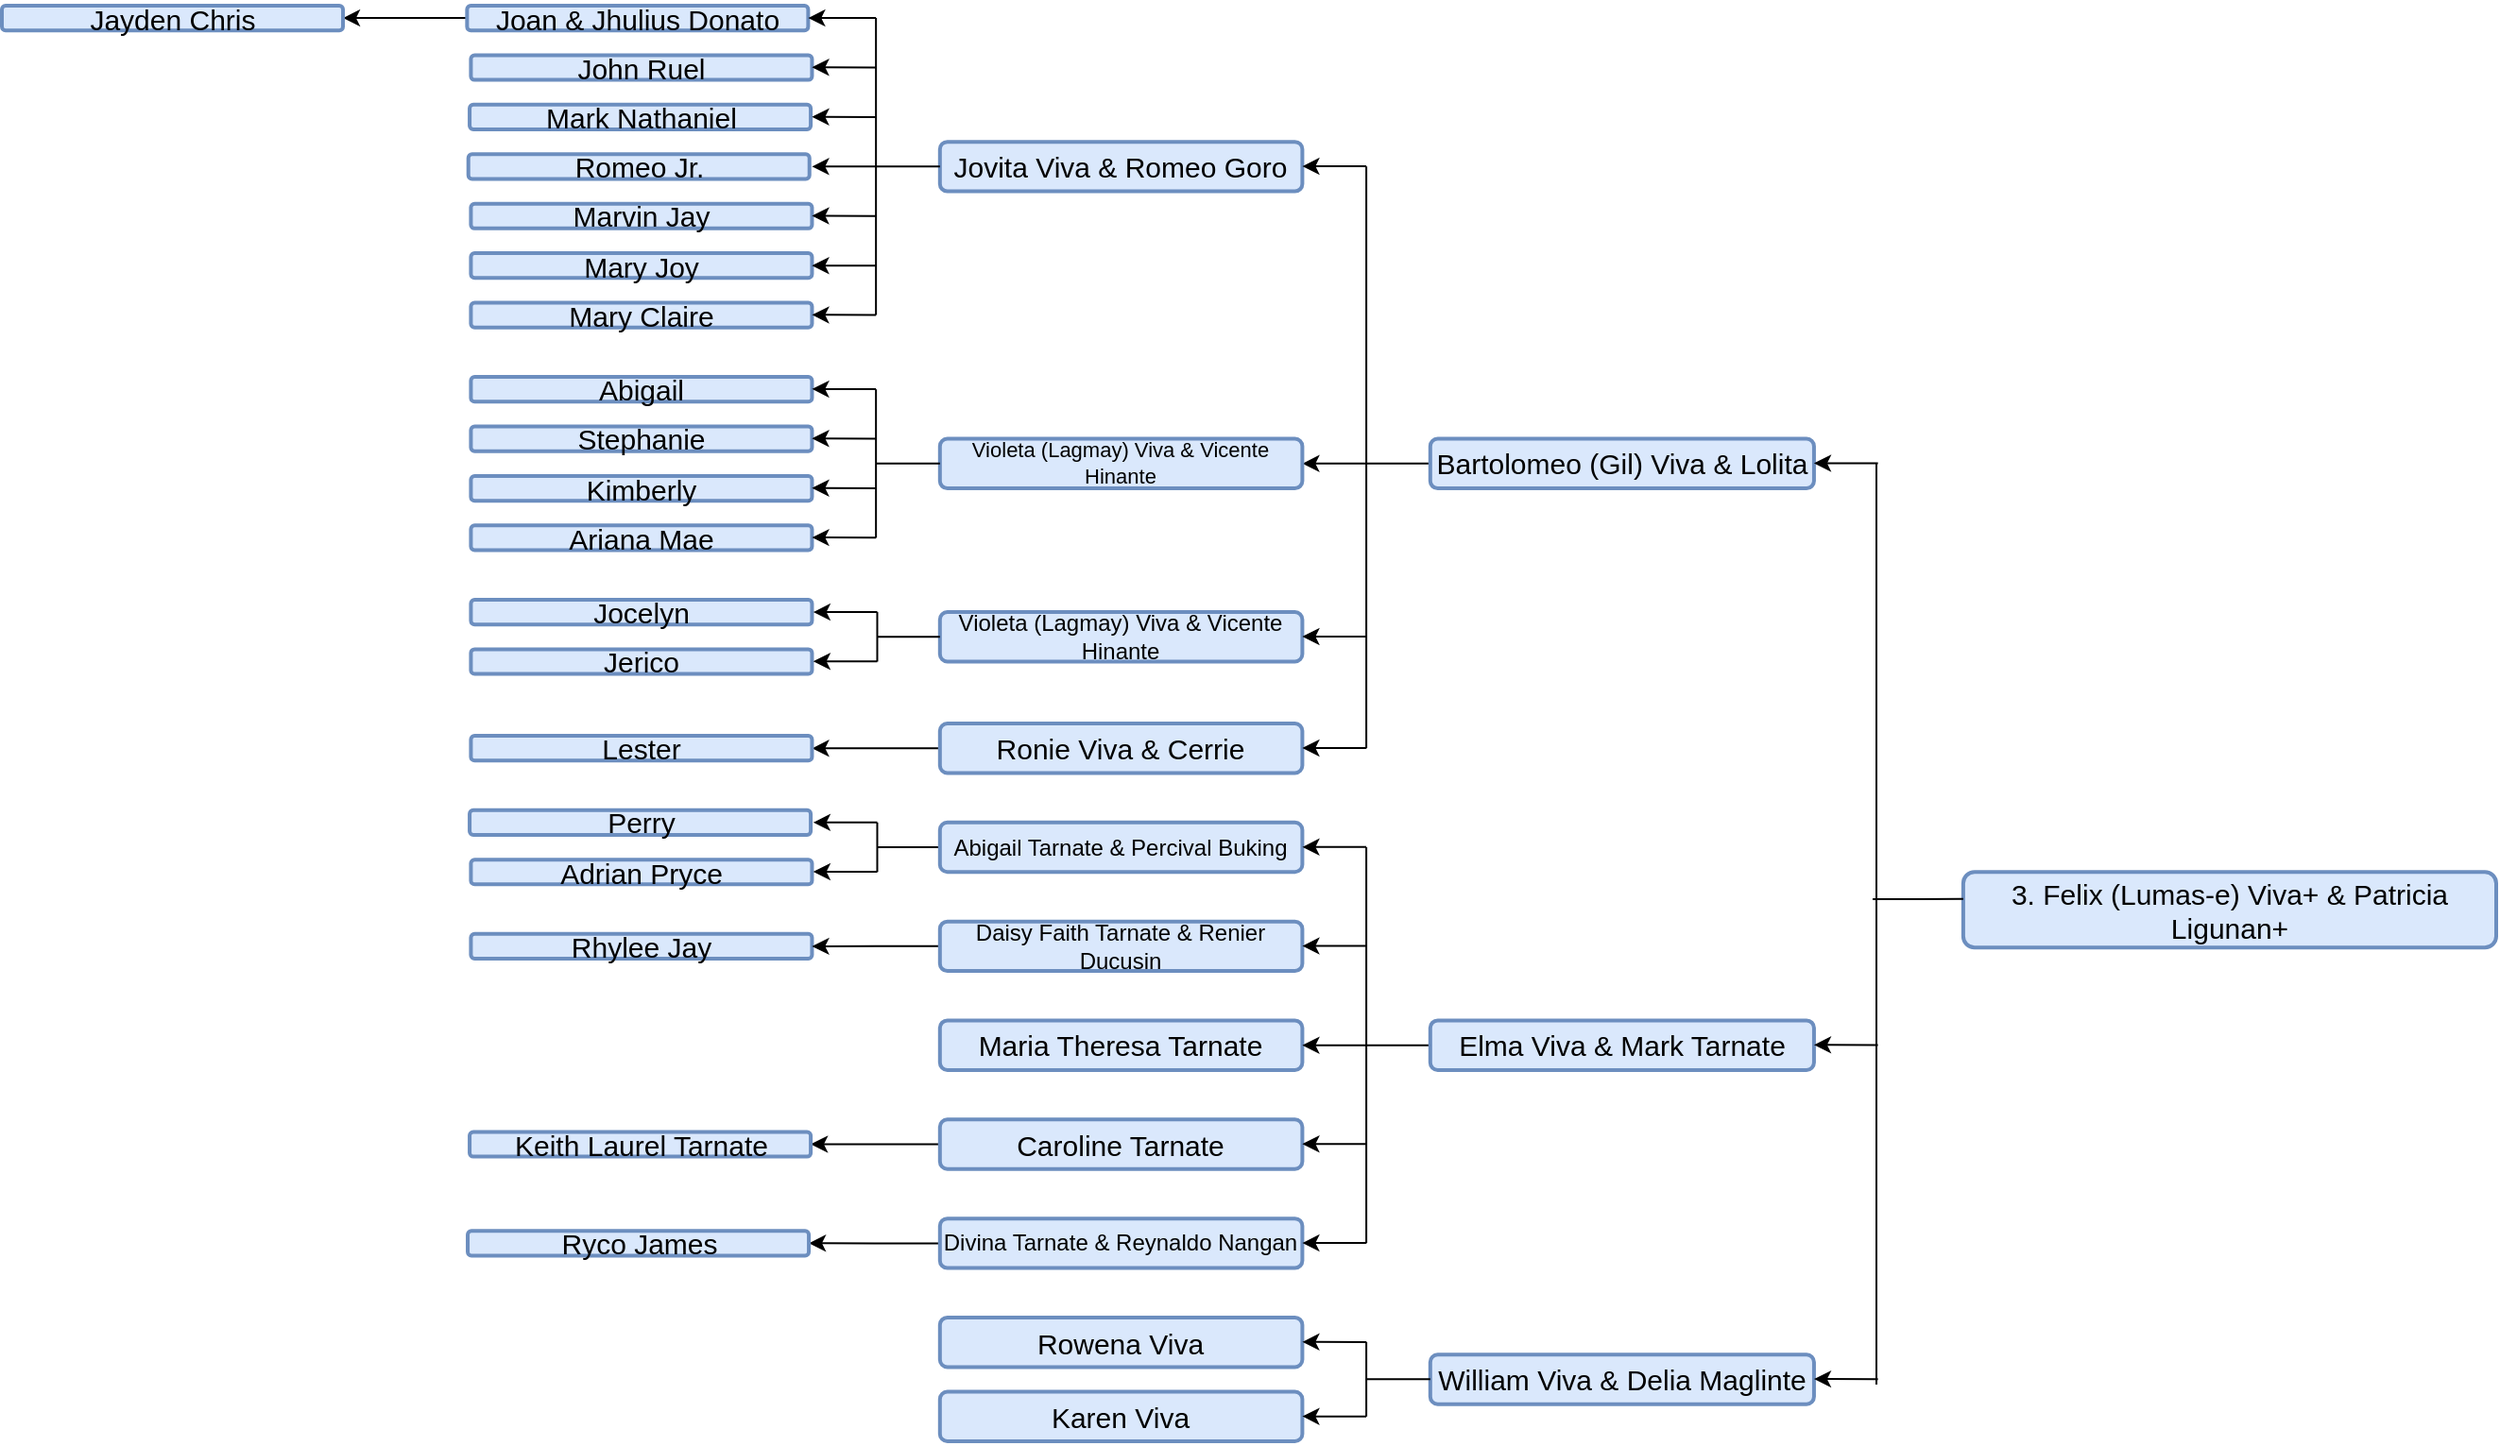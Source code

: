 <mxfile version="28.0.4">
  <diagram name="Page-1" id="Qc2j29BkZQCwujwfNHXb">
    <mxGraphModel dx="1864" dy="1098" grid="1" gridSize="10" guides="1" tooltips="1" connect="1" arrows="1" fold="1" page="1" pageScale="1" pageWidth="1400" pageHeight="850" math="0" shadow="0">
      <root>
        <mxCell id="0" />
        <mxCell id="1" parent="0" />
        <mxCell id="mNVwAcbcl_QrP8iyDvm8-1158" value="" style="group" vertex="1" connectable="0" parent="1">
          <mxGeometry x="40" y="40" width="1320" height="760" as="geometry" />
        </mxCell>
        <mxCell id="mNVwAcbcl_QrP8iyDvm8-1078" value="" style="edgeStyle=orthogonalEdgeStyle;rounded=0;orthogonalLoop=1;jettySize=auto;html=1;fontFamily=Helvetica;fontSize=12;fontColor=default;" edge="1" parent="mNVwAcbcl_QrP8iyDvm8-1158" source="mNVwAcbcl_QrP8iyDvm8-1079" target="mNVwAcbcl_QrP8iyDvm8-1098">
          <mxGeometry relative="1" as="geometry" />
        </mxCell>
        <mxCell id="mNVwAcbcl_QrP8iyDvm8-1079" value="Bartolomeo (Gil) Viva &amp;amp; Lolita" style="whiteSpace=wrap;html=1;rounded=1;strokeColor=#6c8ebf;fillColor=#dae8fc;strokeWidth=2;fontSize=15;" vertex="1" parent="mNVwAcbcl_QrP8iyDvm8-1158">
          <mxGeometry x="755.897" y="229.31" width="203.077" height="26.207" as="geometry" />
        </mxCell>
        <mxCell id="mNVwAcbcl_QrP8iyDvm8-1080" value="Jovita Viva &amp;amp; Romeo Goro" style="rounded=1;whiteSpace=wrap;html=1;fillColor=#dae8fc;strokeColor=#6c8ebf;strokeWidth=2;fontSize=15;" vertex="1" parent="mNVwAcbcl_QrP8iyDvm8-1158">
          <mxGeometry x="496.41" y="72.069" width="191.795" height="26.207" as="geometry" />
        </mxCell>
        <mxCell id="mNVwAcbcl_QrP8iyDvm8-1081" value="" style="edgeStyle=orthogonalEdgeStyle;rounded=0;orthogonalLoop=1;jettySize=auto;html=1;fontFamily=Helvetica;fontSize=12;fontColor=default;" edge="1" parent="mNVwAcbcl_QrP8iyDvm8-1158" source="mNVwAcbcl_QrP8iyDvm8-1082" target="mNVwAcbcl_QrP8iyDvm8-1083">
          <mxGeometry relative="1" as="geometry" />
        </mxCell>
        <mxCell id="mNVwAcbcl_QrP8iyDvm8-1082" value="Joan &amp;amp; Jhulius Donato" style="rounded=1;whiteSpace=wrap;html=1;fillColor=#dae8fc;strokeColor=#6c8ebf;strokeWidth=2;fontSize=15;" vertex="1" parent="mNVwAcbcl_QrP8iyDvm8-1158">
          <mxGeometry x="246.174" width="180.513" height="13.103" as="geometry" />
        </mxCell>
        <mxCell id="mNVwAcbcl_QrP8iyDvm8-1083" value="Jayden Chris" style="rounded=1;whiteSpace=wrap;html=1;fillColor=#dae8fc;strokeColor=#6c8ebf;strokeWidth=2;fontSize=15;" vertex="1" parent="mNVwAcbcl_QrP8iyDvm8-1158">
          <mxGeometry width="180.513" height="13.103" as="geometry" />
        </mxCell>
        <mxCell id="mNVwAcbcl_QrP8iyDvm8-1084" value="John Ruel" style="rounded=1;whiteSpace=wrap;html=1;fillColor=#dae8fc;strokeColor=#6c8ebf;strokeWidth=2;fontSize=15;" vertex="1" parent="mNVwAcbcl_QrP8iyDvm8-1158">
          <mxGeometry x="248.205" y="26.207" width="180.513" height="13.103" as="geometry" />
        </mxCell>
        <mxCell id="mNVwAcbcl_QrP8iyDvm8-1085" value="Mark Nathaniel" style="rounded=1;whiteSpace=wrap;html=1;fillColor=#dae8fc;strokeColor=#6c8ebf;strokeWidth=2;fontSize=15;" vertex="1" parent="mNVwAcbcl_QrP8iyDvm8-1158">
          <mxGeometry x="247.528" y="52.414" width="180.513" height="13.103" as="geometry" />
        </mxCell>
        <mxCell id="mNVwAcbcl_QrP8iyDvm8-1086" value="Romeo Jr." style="rounded=1;whiteSpace=wrap;html=1;fillColor=#dae8fc;strokeColor=#6c8ebf;strokeWidth=2;fontSize=15;" vertex="1" parent="mNVwAcbcl_QrP8iyDvm8-1158">
          <mxGeometry x="246.851" y="78.621" width="180.513" height="13.103" as="geometry" />
        </mxCell>
        <mxCell id="mNVwAcbcl_QrP8iyDvm8-1087" value="Marvin Jay" style="rounded=1;whiteSpace=wrap;html=1;fillColor=#dae8fc;strokeColor=#6c8ebf;strokeWidth=2;fontSize=15;" vertex="1" parent="mNVwAcbcl_QrP8iyDvm8-1158">
          <mxGeometry x="248.205" y="104.828" width="180.513" height="13.103" as="geometry" />
        </mxCell>
        <mxCell id="mNVwAcbcl_QrP8iyDvm8-1088" value="Mary Joy" style="rounded=1;whiteSpace=wrap;html=1;fillColor=#dae8fc;strokeColor=#6c8ebf;strokeWidth=2;fontSize=15;" vertex="1" parent="mNVwAcbcl_QrP8iyDvm8-1158">
          <mxGeometry x="248.205" y="131.034" width="180.513" height="13.103" as="geometry" />
        </mxCell>
        <mxCell id="mNVwAcbcl_QrP8iyDvm8-1089" value="Mary Claire" style="rounded=1;whiteSpace=wrap;html=1;fillColor=#dae8fc;strokeColor=#6c8ebf;strokeWidth=2;fontSize=15;" vertex="1" parent="mNVwAcbcl_QrP8iyDvm8-1158">
          <mxGeometry x="248.205" y="157.241" width="180.513" height="13.103" as="geometry" />
        </mxCell>
        <mxCell id="mNVwAcbcl_QrP8iyDvm8-1090" value="" style="endArrow=classic;html=1;rounded=0;fontFamily=Helvetica;fontSize=12;fontColor=default;entryX=1;entryY=0.5;entryDx=0;entryDy=0;" edge="1" parent="mNVwAcbcl_QrP8iyDvm8-1158" target="mNVwAcbcl_QrP8iyDvm8-1082">
          <mxGeometry width="50" height="50" relative="1" as="geometry">
            <mxPoint x="462.564" y="6.552" as="sourcePoint" />
            <mxPoint x="338.462" y="58.966" as="targetPoint" />
          </mxGeometry>
        </mxCell>
        <mxCell id="mNVwAcbcl_QrP8iyDvm8-1091" value="" style="endArrow=classic;html=1;rounded=0;fontFamily=Helvetica;fontSize=12;fontColor=default;entryX=1;entryY=0.5;entryDx=0;entryDy=0;" edge="1" parent="mNVwAcbcl_QrP8iyDvm8-1158">
          <mxGeometry width="50" height="50" relative="1" as="geometry">
            <mxPoint x="462.564" y="32.759" as="sourcePoint" />
            <mxPoint x="428.718" y="32.628" as="targetPoint" />
          </mxGeometry>
        </mxCell>
        <mxCell id="mNVwAcbcl_QrP8iyDvm8-1092" value="" style="endArrow=classic;html=1;rounded=0;fontFamily=Helvetica;fontSize=12;fontColor=default;entryX=1;entryY=0.5;entryDx=0;entryDy=0;" edge="1" parent="mNVwAcbcl_QrP8iyDvm8-1158">
          <mxGeometry width="50" height="50" relative="1" as="geometry">
            <mxPoint x="462.564" y="58.966" as="sourcePoint" />
            <mxPoint x="428.718" y="58.834" as="targetPoint" />
          </mxGeometry>
        </mxCell>
        <mxCell id="mNVwAcbcl_QrP8iyDvm8-1093" value="" style="endArrow=classic;html=1;rounded=0;fontFamily=Helvetica;fontSize=12;fontColor=default;entryX=1;entryY=0.5;entryDx=0;entryDy=0;" edge="1" parent="mNVwAcbcl_QrP8iyDvm8-1158">
          <mxGeometry width="50" height="50" relative="1" as="geometry">
            <mxPoint x="462.564" y="111.379" as="sourcePoint" />
            <mxPoint x="428.718" y="111.248" as="targetPoint" />
          </mxGeometry>
        </mxCell>
        <mxCell id="mNVwAcbcl_QrP8iyDvm8-1094" value="" style="endArrow=classic;html=1;rounded=0;fontFamily=Helvetica;fontSize=12;fontColor=default;entryX=1;entryY=0.5;entryDx=0;entryDy=0;" edge="1" parent="mNVwAcbcl_QrP8iyDvm8-1158">
          <mxGeometry width="50" height="50" relative="1" as="geometry">
            <mxPoint x="462.564" y="137.586" as="sourcePoint" />
            <mxPoint x="428.718" y="137.586" as="targetPoint" />
          </mxGeometry>
        </mxCell>
        <mxCell id="mNVwAcbcl_QrP8iyDvm8-1095" value="" style="endArrow=classic;html=1;rounded=0;fontFamily=Helvetica;fontSize=12;fontColor=default;entryX=1;entryY=0.5;entryDx=0;entryDy=0;" edge="1" parent="mNVwAcbcl_QrP8iyDvm8-1158">
          <mxGeometry width="50" height="50" relative="1" as="geometry">
            <mxPoint x="462.564" y="163.793" as="sourcePoint" />
            <mxPoint x="428.718" y="163.662" as="targetPoint" />
          </mxGeometry>
        </mxCell>
        <mxCell id="mNVwAcbcl_QrP8iyDvm8-1096" value="" style="endArrow=none;html=1;rounded=0;fontFamily=Helvetica;fontSize=12;fontColor=default;" edge="1" parent="mNVwAcbcl_QrP8iyDvm8-1158">
          <mxGeometry width="50" height="50" relative="1" as="geometry">
            <mxPoint x="462.564" y="163.793" as="sourcePoint" />
            <mxPoint x="462.564" y="6.552" as="targetPoint" />
          </mxGeometry>
        </mxCell>
        <mxCell id="mNVwAcbcl_QrP8iyDvm8-1097" value="" style="endArrow=classic;html=1;rounded=0;fontFamily=Helvetica;fontSize=12;fontColor=default;exitX=0;exitY=0.5;exitDx=0;exitDy=0;" edge="1" parent="mNVwAcbcl_QrP8iyDvm8-1158" source="mNVwAcbcl_QrP8iyDvm8-1080">
          <mxGeometry width="50" height="50" relative="1" as="geometry">
            <mxPoint x="417.436" y="98.276" as="sourcePoint" />
            <mxPoint x="428.718" y="85.172" as="targetPoint" />
          </mxGeometry>
        </mxCell>
        <mxCell id="mNVwAcbcl_QrP8iyDvm8-1098" value="Violeta (Lagmay) Viva &amp;amp; Vicente Hinante" style="rounded=1;whiteSpace=wrap;html=1;fillColor=#dae8fc;strokeColor=#6c8ebf;strokeWidth=2;fontSize=11;" vertex="1" parent="mNVwAcbcl_QrP8iyDvm8-1158">
          <mxGeometry x="496.41" y="229.31" width="191.795" height="26.207" as="geometry" />
        </mxCell>
        <mxCell id="mNVwAcbcl_QrP8iyDvm8-1099" value="Abigail" style="rounded=1;whiteSpace=wrap;html=1;fillColor=#dae8fc;strokeColor=#6c8ebf;strokeWidth=2;fontSize=15;" vertex="1" parent="mNVwAcbcl_QrP8iyDvm8-1158">
          <mxGeometry x="248.205" y="196.552" width="180.513" height="13.103" as="geometry" />
        </mxCell>
        <mxCell id="mNVwAcbcl_QrP8iyDvm8-1100" value="Stephanie" style="rounded=1;whiteSpace=wrap;html=1;fillColor=#dae8fc;strokeColor=#6c8ebf;strokeWidth=2;fontSize=15;" vertex="1" parent="mNVwAcbcl_QrP8iyDvm8-1158">
          <mxGeometry x="248.205" y="222.759" width="180.513" height="13.103" as="geometry" />
        </mxCell>
        <mxCell id="mNVwAcbcl_QrP8iyDvm8-1101" value="Kimberly" style="rounded=1;whiteSpace=wrap;html=1;fillColor=#dae8fc;strokeColor=#6c8ebf;strokeWidth=2;fontSize=15;" vertex="1" parent="mNVwAcbcl_QrP8iyDvm8-1158">
          <mxGeometry x="248.205" y="248.966" width="180.513" height="13.103" as="geometry" />
        </mxCell>
        <mxCell id="mNVwAcbcl_QrP8iyDvm8-1102" value="Ariana Mae" style="rounded=1;whiteSpace=wrap;html=1;fillColor=#dae8fc;strokeColor=#6c8ebf;strokeWidth=2;fontSize=15;" vertex="1" parent="mNVwAcbcl_QrP8iyDvm8-1158">
          <mxGeometry x="248.205" y="275.172" width="180.513" height="13.103" as="geometry" />
        </mxCell>
        <mxCell id="mNVwAcbcl_QrP8iyDvm8-1103" value="" style="endArrow=classic;html=1;rounded=0;fontFamily=Helvetica;fontSize=12;fontColor=default;entryX=1;entryY=0.5;entryDx=0;entryDy=0;" edge="1" parent="mNVwAcbcl_QrP8iyDvm8-1158">
          <mxGeometry width="50" height="50" relative="1" as="geometry">
            <mxPoint x="462.564" y="203.044" as="sourcePoint" />
            <mxPoint x="428.718" y="202.913" as="targetPoint" />
          </mxGeometry>
        </mxCell>
        <mxCell id="mNVwAcbcl_QrP8iyDvm8-1104" value="" style="endArrow=classic;html=1;rounded=0;fontFamily=Helvetica;fontSize=12;fontColor=default;entryX=1;entryY=0.5;entryDx=0;entryDy=0;" edge="1" parent="mNVwAcbcl_QrP8iyDvm8-1158">
          <mxGeometry width="50" height="50" relative="1" as="geometry">
            <mxPoint x="462.564" y="229.251" as="sourcePoint" />
            <mxPoint x="428.718" y="229.12" as="targetPoint" />
          </mxGeometry>
        </mxCell>
        <mxCell id="mNVwAcbcl_QrP8iyDvm8-1105" value="" style="endArrow=classic;html=1;rounded=0;fontFamily=Helvetica;fontSize=12;fontColor=default;entryX=1;entryY=0.5;entryDx=0;entryDy=0;" edge="1" parent="mNVwAcbcl_QrP8iyDvm8-1158">
          <mxGeometry width="50" height="50" relative="1" as="geometry">
            <mxPoint x="462.564" y="255.458" as="sourcePoint" />
            <mxPoint x="428.718" y="255.327" as="targetPoint" />
          </mxGeometry>
        </mxCell>
        <mxCell id="mNVwAcbcl_QrP8iyDvm8-1106" value="" style="endArrow=classic;html=1;rounded=0;fontFamily=Helvetica;fontSize=12;fontColor=default;entryX=1;entryY=0.5;entryDx=0;entryDy=0;" edge="1" parent="mNVwAcbcl_QrP8iyDvm8-1158">
          <mxGeometry width="50" height="50" relative="1" as="geometry">
            <mxPoint x="462.564" y="281.665" as="sourcePoint" />
            <mxPoint x="428.718" y="281.534" as="targetPoint" />
          </mxGeometry>
        </mxCell>
        <mxCell id="mNVwAcbcl_QrP8iyDvm8-1107" value="" style="endArrow=none;html=1;rounded=0;fontFamily=Helvetica;fontSize=12;fontColor=default;" edge="1" parent="mNVwAcbcl_QrP8iyDvm8-1158">
          <mxGeometry width="50" height="50" relative="1" as="geometry">
            <mxPoint x="462.564" y="281.724" as="sourcePoint" />
            <mxPoint x="462.564" y="203.103" as="targetPoint" />
          </mxGeometry>
        </mxCell>
        <mxCell id="mNVwAcbcl_QrP8iyDvm8-1108" value="" style="endArrow=none;html=1;rounded=0;fontFamily=Helvetica;fontSize=12;fontColor=default;entryX=0;entryY=0.5;entryDx=0;entryDy=0;" edge="1" parent="mNVwAcbcl_QrP8iyDvm8-1158" target="mNVwAcbcl_QrP8iyDvm8-1098">
          <mxGeometry width="50" height="50" relative="1" as="geometry">
            <mxPoint x="462.564" y="242.414" as="sourcePoint" />
            <mxPoint x="507.692" y="242.414" as="targetPoint" />
          </mxGeometry>
        </mxCell>
        <mxCell id="mNVwAcbcl_QrP8iyDvm8-1109" value="Jocelyn" style="rounded=1;whiteSpace=wrap;html=1;fillColor=#dae8fc;strokeColor=#6c8ebf;strokeWidth=2;fontSize=15;" vertex="1" parent="mNVwAcbcl_QrP8iyDvm8-1158">
          <mxGeometry x="248.205" y="314.483" width="180.513" height="13.103" as="geometry" />
        </mxCell>
        <mxCell id="mNVwAcbcl_QrP8iyDvm8-1110" value="Jerico" style="rounded=1;whiteSpace=wrap;html=1;fillColor=#dae8fc;strokeColor=#6c8ebf;strokeWidth=2;fontSize=15;" vertex="1" parent="mNVwAcbcl_QrP8iyDvm8-1158">
          <mxGeometry x="248.205" y="340.69" width="180.513" height="13.103" as="geometry" />
        </mxCell>
        <mxCell id="mNVwAcbcl_QrP8iyDvm8-1111" value="Violeta (Lagmay) Viva &amp;amp; Vicente Hinante" style="rounded=1;whiteSpace=wrap;html=1;fillColor=#dae8fc;strokeColor=#6c8ebf;strokeWidth=2;fontSize=12;" vertex="1" parent="mNVwAcbcl_QrP8iyDvm8-1158">
          <mxGeometry x="496.41" y="321.034" width="191.795" height="26.207" as="geometry" />
        </mxCell>
        <mxCell id="mNVwAcbcl_QrP8iyDvm8-1112" value="" style="endArrow=none;html=1;rounded=0;fontFamily=Helvetica;fontSize=12;fontColor=default;" edge="1" parent="mNVwAcbcl_QrP8iyDvm8-1158">
          <mxGeometry width="50" height="50" relative="1" as="geometry">
            <mxPoint x="463.241" y="334.138" as="sourcePoint" />
            <mxPoint x="496.41" y="334.138" as="targetPoint" />
          </mxGeometry>
        </mxCell>
        <mxCell id="mNVwAcbcl_QrP8iyDvm8-1113" value="" style="endArrow=none;html=1;rounded=0;fontFamily=Helvetica;fontSize=12;fontColor=default;" edge="1" parent="mNVwAcbcl_QrP8iyDvm8-1158">
          <mxGeometry width="50" height="50" relative="1" as="geometry">
            <mxPoint x="463.241" y="347.241" as="sourcePoint" />
            <mxPoint x="463.241" y="321.034" as="targetPoint" />
          </mxGeometry>
        </mxCell>
        <mxCell id="mNVwAcbcl_QrP8iyDvm8-1114" value="" style="endArrow=classic;html=1;rounded=0;fontFamily=Helvetica;fontSize=12;fontColor=default;" edge="1" parent="mNVwAcbcl_QrP8iyDvm8-1158">
          <mxGeometry width="50" height="50" relative="1" as="geometry">
            <mxPoint x="463.241" y="321.034" as="sourcePoint" />
            <mxPoint x="429.395" y="321.034" as="targetPoint" />
          </mxGeometry>
        </mxCell>
        <mxCell id="mNVwAcbcl_QrP8iyDvm8-1115" value="" style="endArrow=classic;html=1;rounded=0;fontFamily=Helvetica;fontSize=12;fontColor=default;" edge="1" parent="mNVwAcbcl_QrP8iyDvm8-1158">
          <mxGeometry width="50" height="50" relative="1" as="geometry">
            <mxPoint x="463.241" y="347.097" as="sourcePoint" />
            <mxPoint x="429.395" y="347.097" as="targetPoint" />
          </mxGeometry>
        </mxCell>
        <mxCell id="mNVwAcbcl_QrP8iyDvm8-1116" value="" style="edgeStyle=orthogonalEdgeStyle;rounded=0;orthogonalLoop=1;jettySize=auto;html=1;fontFamily=Helvetica;fontSize=12;fontColor=default;" edge="1" parent="mNVwAcbcl_QrP8iyDvm8-1158" source="mNVwAcbcl_QrP8iyDvm8-1117" target="mNVwAcbcl_QrP8iyDvm8-1118">
          <mxGeometry relative="1" as="geometry" />
        </mxCell>
        <mxCell id="mNVwAcbcl_QrP8iyDvm8-1117" value="Ronie Viva &amp;amp; Cerrie" style="rounded=1;whiteSpace=wrap;html=1;fillColor=#dae8fc;strokeColor=#6c8ebf;strokeWidth=2;fontSize=15;" vertex="1" parent="mNVwAcbcl_QrP8iyDvm8-1158">
          <mxGeometry x="496.41" y="380" width="191.795" height="26.207" as="geometry" />
        </mxCell>
        <mxCell id="mNVwAcbcl_QrP8iyDvm8-1118" value="Lester" style="rounded=1;whiteSpace=wrap;html=1;fillColor=#dae8fc;strokeColor=#6c8ebf;strokeWidth=2;fontSize=15;" vertex="1" parent="mNVwAcbcl_QrP8iyDvm8-1158">
          <mxGeometry x="248.205" y="386.552" width="180.513" height="13.103" as="geometry" />
        </mxCell>
        <mxCell id="mNVwAcbcl_QrP8iyDvm8-1119" value="" style="endArrow=classic;html=1;rounded=0;fontFamily=Helvetica;fontSize=12;fontColor=default;" edge="1" parent="mNVwAcbcl_QrP8iyDvm8-1158">
          <mxGeometry width="50" height="50" relative="1" as="geometry">
            <mxPoint x="722.051" y="392.946" as="sourcePoint" />
            <mxPoint x="688.205" y="392.946" as="targetPoint" />
          </mxGeometry>
        </mxCell>
        <mxCell id="mNVwAcbcl_QrP8iyDvm8-1120" value="" style="endArrow=classic;html=1;rounded=0;fontFamily=Helvetica;fontSize=12;fontColor=default;" edge="1" parent="mNVwAcbcl_QrP8iyDvm8-1158">
          <mxGeometry width="50" height="50" relative="1" as="geometry">
            <mxPoint x="722.051" y="333.981" as="sourcePoint" />
            <mxPoint x="688.205" y="333.981" as="targetPoint" />
          </mxGeometry>
        </mxCell>
        <mxCell id="mNVwAcbcl_QrP8iyDvm8-1121" value="" style="endArrow=classic;html=1;rounded=0;fontFamily=Helvetica;fontSize=12;fontColor=default;" edge="1" parent="mNVwAcbcl_QrP8iyDvm8-1158">
          <mxGeometry width="50" height="50" relative="1" as="geometry">
            <mxPoint x="722.051" y="85.015" as="sourcePoint" />
            <mxPoint x="688.205" y="85.015" as="targetPoint" />
          </mxGeometry>
        </mxCell>
        <mxCell id="mNVwAcbcl_QrP8iyDvm8-1122" value="" style="endArrow=none;html=1;rounded=0;fontFamily=Helvetica;fontSize=12;fontColor=default;" edge="1" parent="mNVwAcbcl_QrP8iyDvm8-1158">
          <mxGeometry width="50" height="50" relative="1" as="geometry">
            <mxPoint x="722.051" y="393.103" as="sourcePoint" />
            <mxPoint x="722.051" y="85.172" as="targetPoint" />
          </mxGeometry>
        </mxCell>
        <mxCell id="mNVwAcbcl_QrP8iyDvm8-1123" value="Perry" style="rounded=1;whiteSpace=wrap;html=1;fillColor=#dae8fc;strokeColor=#6c8ebf;strokeWidth=2;fontSize=15;" vertex="1" parent="mNVwAcbcl_QrP8iyDvm8-1158">
          <mxGeometry x="247.528" y="425.862" width="180.513" height="13.103" as="geometry" />
        </mxCell>
        <mxCell id="mNVwAcbcl_QrP8iyDvm8-1124" value="Adrian Pryce" style="rounded=1;whiteSpace=wrap;html=1;fillColor=#dae8fc;strokeColor=#6c8ebf;strokeWidth=2;fontSize=15;" vertex="1" parent="mNVwAcbcl_QrP8iyDvm8-1158">
          <mxGeometry x="248.205" y="452.069" width="180.513" height="13.103" as="geometry" />
        </mxCell>
        <mxCell id="mNVwAcbcl_QrP8iyDvm8-1125" value="" style="endArrow=none;html=1;rounded=0;fontFamily=Helvetica;fontSize=12;fontColor=default;" edge="1" parent="mNVwAcbcl_QrP8iyDvm8-1158">
          <mxGeometry width="50" height="50" relative="1" as="geometry">
            <mxPoint x="463.241" y="445.517" as="sourcePoint" />
            <mxPoint x="496.41" y="445.517" as="targetPoint" />
          </mxGeometry>
        </mxCell>
        <mxCell id="mNVwAcbcl_QrP8iyDvm8-1126" value="" style="endArrow=none;html=1;rounded=0;fontFamily=Helvetica;fontSize=12;fontColor=default;" edge="1" parent="mNVwAcbcl_QrP8iyDvm8-1158">
          <mxGeometry width="50" height="50" relative="1" as="geometry">
            <mxPoint x="463.241" y="458.621" as="sourcePoint" />
            <mxPoint x="463.241" y="432.414" as="targetPoint" />
          </mxGeometry>
        </mxCell>
        <mxCell id="mNVwAcbcl_QrP8iyDvm8-1127" value="" style="endArrow=classic;html=1;rounded=0;fontFamily=Helvetica;fontSize=12;fontColor=default;" edge="1" parent="mNVwAcbcl_QrP8iyDvm8-1158">
          <mxGeometry width="50" height="50" relative="1" as="geometry">
            <mxPoint x="463.241" y="432.414" as="sourcePoint" />
            <mxPoint x="429.395" y="432.414" as="targetPoint" />
          </mxGeometry>
        </mxCell>
        <mxCell id="mNVwAcbcl_QrP8iyDvm8-1128" value="" style="endArrow=classic;html=1;rounded=0;fontFamily=Helvetica;fontSize=12;fontColor=default;" edge="1" parent="mNVwAcbcl_QrP8iyDvm8-1158">
          <mxGeometry width="50" height="50" relative="1" as="geometry">
            <mxPoint x="463.241" y="458.477" as="sourcePoint" />
            <mxPoint x="429.395" y="458.477" as="targetPoint" />
          </mxGeometry>
        </mxCell>
        <mxCell id="mNVwAcbcl_QrP8iyDvm8-1129" value="Abigail Tarnate &amp;amp; Percival Buking" style="rounded=1;whiteSpace=wrap;html=1;fillColor=#dae8fc;strokeColor=#6c8ebf;strokeWidth=2;fontSize=12;" vertex="1" parent="mNVwAcbcl_QrP8iyDvm8-1158">
          <mxGeometry x="496.41" y="432.414" width="191.795" height="26.207" as="geometry" />
        </mxCell>
        <mxCell id="mNVwAcbcl_QrP8iyDvm8-1130" value="Rhylee Jay" style="rounded=1;whiteSpace=wrap;html=1;fillColor=#dae8fc;strokeColor=#6c8ebf;strokeWidth=2;fontSize=15;" vertex="1" parent="mNVwAcbcl_QrP8iyDvm8-1158">
          <mxGeometry x="248.205" y="491.379" width="180.513" height="13.103" as="geometry" />
        </mxCell>
        <mxCell id="mNVwAcbcl_QrP8iyDvm8-1131" value="" style="edgeStyle=orthogonalEdgeStyle;rounded=0;orthogonalLoop=1;jettySize=auto;html=1;fontFamily=Helvetica;fontSize=12;fontColor=default;" edge="1" parent="mNVwAcbcl_QrP8iyDvm8-1158" source="mNVwAcbcl_QrP8iyDvm8-1132" target="mNVwAcbcl_QrP8iyDvm8-1130">
          <mxGeometry relative="1" as="geometry" />
        </mxCell>
        <mxCell id="mNVwAcbcl_QrP8iyDvm8-1132" value="Daisy Faith Tarnate &amp;amp; Renier Ducusin" style="rounded=1;whiteSpace=wrap;html=1;fillColor=#dae8fc;strokeColor=#6c8ebf;strokeWidth=2;fontSize=12;" vertex="1" parent="mNVwAcbcl_QrP8iyDvm8-1158">
          <mxGeometry x="496.41" y="484.828" width="191.795" height="26.207" as="geometry" />
        </mxCell>
        <mxCell id="mNVwAcbcl_QrP8iyDvm8-1133" value="Maria Theresa Tarnate" style="rounded=1;whiteSpace=wrap;html=1;fillColor=#dae8fc;strokeColor=#6c8ebf;strokeWidth=2;fontSize=15;" vertex="1" parent="mNVwAcbcl_QrP8iyDvm8-1158">
          <mxGeometry x="496.41" y="537.241" width="191.795" height="26.207" as="geometry" />
        </mxCell>
        <mxCell id="mNVwAcbcl_QrP8iyDvm8-1134" value="" style="edgeStyle=orthogonalEdgeStyle;rounded=0;orthogonalLoop=1;jettySize=auto;html=1;fontFamily=Helvetica;fontSize=12;fontColor=default;" edge="1" parent="mNVwAcbcl_QrP8iyDvm8-1158" source="mNVwAcbcl_QrP8iyDvm8-1135" target="mNVwAcbcl_QrP8iyDvm8-1136">
          <mxGeometry relative="1" as="geometry" />
        </mxCell>
        <mxCell id="mNVwAcbcl_QrP8iyDvm8-1135" value="Caroline Tarnate" style="rounded=1;whiteSpace=wrap;html=1;fillColor=#dae8fc;strokeColor=#6c8ebf;strokeWidth=2;fontSize=15;" vertex="1" parent="mNVwAcbcl_QrP8iyDvm8-1158">
          <mxGeometry x="496.41" y="589.655" width="191.795" height="26.207" as="geometry" />
        </mxCell>
        <mxCell id="mNVwAcbcl_QrP8iyDvm8-1136" value="Keith Laurel Tarnate" style="rounded=1;whiteSpace=wrap;html=1;fillColor=#dae8fc;strokeColor=#6c8ebf;strokeWidth=2;fontSize=15;" vertex="1" parent="mNVwAcbcl_QrP8iyDvm8-1158">
          <mxGeometry x="247.528" y="596.207" width="180.513" height="13.103" as="geometry" />
        </mxCell>
        <mxCell id="mNVwAcbcl_QrP8iyDvm8-1137" value="" style="edgeStyle=orthogonalEdgeStyle;rounded=0;orthogonalLoop=1;jettySize=auto;html=1;fontFamily=Helvetica;fontSize=12;fontColor=default;" edge="1" parent="mNVwAcbcl_QrP8iyDvm8-1158" source="mNVwAcbcl_QrP8iyDvm8-1138" target="mNVwAcbcl_QrP8iyDvm8-1139">
          <mxGeometry relative="1" as="geometry" />
        </mxCell>
        <mxCell id="mNVwAcbcl_QrP8iyDvm8-1138" value="Divina Tarnate &amp;amp; Reynaldo Nangan" style="rounded=1;whiteSpace=wrap;html=1;fillColor=#dae8fc;strokeColor=#6c8ebf;strokeWidth=2;fontSize=12;" vertex="1" parent="mNVwAcbcl_QrP8iyDvm8-1158">
          <mxGeometry x="496.41" y="642.069" width="191.795" height="26.207" as="geometry" />
        </mxCell>
        <mxCell id="mNVwAcbcl_QrP8iyDvm8-1139" value="Ryco James" style="rounded=1;whiteSpace=wrap;html=1;fillColor=#dae8fc;strokeColor=#6c8ebf;strokeWidth=2;fontSize=15;" vertex="1" parent="mNVwAcbcl_QrP8iyDvm8-1158">
          <mxGeometry x="246.513" y="648.621" width="180.513" height="13.103" as="geometry" />
        </mxCell>
        <mxCell id="mNVwAcbcl_QrP8iyDvm8-1140" value="" style="edgeStyle=orthogonalEdgeStyle;rounded=0;orthogonalLoop=1;jettySize=auto;html=1;fontFamily=Helvetica;fontSize=12;fontColor=default;" edge="1" parent="mNVwAcbcl_QrP8iyDvm8-1158" source="mNVwAcbcl_QrP8iyDvm8-1141" target="mNVwAcbcl_QrP8iyDvm8-1133">
          <mxGeometry relative="1" as="geometry" />
        </mxCell>
        <mxCell id="mNVwAcbcl_QrP8iyDvm8-1141" value="Elma Viva &amp;amp; Mark Tarnate" style="whiteSpace=wrap;html=1;rounded=1;strokeColor=#6c8ebf;fillColor=#dae8fc;strokeWidth=2;fontSize=15;" vertex="1" parent="mNVwAcbcl_QrP8iyDvm8-1158">
          <mxGeometry x="755.897" y="537.241" width="203.077" height="26.207" as="geometry" />
        </mxCell>
        <mxCell id="mNVwAcbcl_QrP8iyDvm8-1142" value="" style="endArrow=classic;html=1;rounded=0;fontFamily=Helvetica;fontSize=12;fontColor=default;" edge="1" parent="mNVwAcbcl_QrP8iyDvm8-1158">
          <mxGeometry width="50" height="50" relative="1" as="geometry">
            <mxPoint x="722.051" y="445.386" as="sourcePoint" />
            <mxPoint x="688.205" y="445.386" as="targetPoint" />
          </mxGeometry>
        </mxCell>
        <mxCell id="mNVwAcbcl_QrP8iyDvm8-1143" value="" style="endArrow=classic;html=1;rounded=0;fontFamily=Helvetica;fontSize=12;fontColor=default;" edge="1" parent="mNVwAcbcl_QrP8iyDvm8-1158">
          <mxGeometry width="50" height="50" relative="1" as="geometry">
            <mxPoint x="722.051" y="497.8" as="sourcePoint" />
            <mxPoint x="688.205" y="497.8" as="targetPoint" />
          </mxGeometry>
        </mxCell>
        <mxCell id="mNVwAcbcl_QrP8iyDvm8-1144" value="" style="endArrow=classic;html=1;rounded=0;fontFamily=Helvetica;fontSize=12;fontColor=default;" edge="1" parent="mNVwAcbcl_QrP8iyDvm8-1158">
          <mxGeometry width="50" height="50" relative="1" as="geometry">
            <mxPoint x="722.051" y="602.628" as="sourcePoint" />
            <mxPoint x="688.205" y="602.628" as="targetPoint" />
          </mxGeometry>
        </mxCell>
        <mxCell id="mNVwAcbcl_QrP8iyDvm8-1145" value="" style="endArrow=classic;html=1;rounded=0;fontFamily=Helvetica;fontSize=12;fontColor=default;" edge="1" parent="mNVwAcbcl_QrP8iyDvm8-1158">
          <mxGeometry width="50" height="50" relative="1" as="geometry">
            <mxPoint x="722.051" y="655.041" as="sourcePoint" />
            <mxPoint x="688.205" y="655.041" as="targetPoint" />
          </mxGeometry>
        </mxCell>
        <mxCell id="mNVwAcbcl_QrP8iyDvm8-1146" value="" style="endArrow=none;html=1;rounded=0;fontFamily=Helvetica;fontSize=12;fontColor=default;" edge="1" parent="mNVwAcbcl_QrP8iyDvm8-1158">
          <mxGeometry width="50" height="50" relative="1" as="geometry">
            <mxPoint x="722.051" y="655.172" as="sourcePoint" />
            <mxPoint x="722.051" y="445.517" as="targetPoint" />
          </mxGeometry>
        </mxCell>
        <mxCell id="mNVwAcbcl_QrP8iyDvm8-1147" value="William Viva &amp;amp; Delia Maglinte" style="whiteSpace=wrap;html=1;rounded=1;strokeColor=#6c8ebf;fillColor=#dae8fc;strokeWidth=2;fontSize=15;" vertex="1" parent="mNVwAcbcl_QrP8iyDvm8-1158">
          <mxGeometry x="755.897" y="714.138" width="203.077" height="26.207" as="geometry" />
        </mxCell>
        <mxCell id="mNVwAcbcl_QrP8iyDvm8-1148" value="Rowena Viva" style="rounded=1;whiteSpace=wrap;html=1;fillColor=#dae8fc;strokeColor=#6c8ebf;strokeWidth=2;fontSize=15;" vertex="1" parent="mNVwAcbcl_QrP8iyDvm8-1158">
          <mxGeometry x="496.41" y="694.483" width="191.795" height="26.207" as="geometry" />
        </mxCell>
        <mxCell id="mNVwAcbcl_QrP8iyDvm8-1149" value="Karen Viva" style="rounded=1;whiteSpace=wrap;html=1;fillColor=#dae8fc;strokeColor=#6c8ebf;strokeWidth=2;fontSize=15;" vertex="1" parent="mNVwAcbcl_QrP8iyDvm8-1158">
          <mxGeometry x="496.41" y="733.793" width="191.795" height="26.207" as="geometry" />
        </mxCell>
        <mxCell id="mNVwAcbcl_QrP8iyDvm8-1150" value="" style="endArrow=none;html=1;rounded=0;fontFamily=Helvetica;fontSize=12;fontColor=default;exitX=0;exitY=0.5;exitDx=0;exitDy=0;" edge="1" parent="mNVwAcbcl_QrP8iyDvm8-1158">
          <mxGeometry width="50" height="50" relative="1" as="geometry">
            <mxPoint x="755.897" y="727.15" as="sourcePoint" />
            <mxPoint x="722.051" y="727.15" as="targetPoint" />
          </mxGeometry>
        </mxCell>
        <mxCell id="mNVwAcbcl_QrP8iyDvm8-1151" value="" style="endArrow=none;html=1;rounded=0;fontFamily=Helvetica;fontSize=12;fontColor=default;" edge="1" parent="mNVwAcbcl_QrP8iyDvm8-1158">
          <mxGeometry width="50" height="50" relative="1" as="geometry">
            <mxPoint x="722.051" y="746.897" as="sourcePoint" />
            <mxPoint x="722.051" y="707.403" as="targetPoint" />
          </mxGeometry>
        </mxCell>
        <mxCell id="mNVwAcbcl_QrP8iyDvm8-1152" value="" style="endArrow=classic;html=1;rounded=0;fontFamily=Helvetica;fontSize=12;fontColor=default;entryX=1.015;entryY=0.543;entryDx=0;entryDy=0;entryPerimeter=0;" edge="1" parent="mNVwAcbcl_QrP8iyDvm8-1158">
          <mxGeometry width="50" height="50" relative="1" as="geometry">
            <mxPoint x="722.051" y="707.488" as="sourcePoint" />
            <mxPoint x="688.205" y="707.403" as="targetPoint" />
          </mxGeometry>
        </mxCell>
        <mxCell id="mNVwAcbcl_QrP8iyDvm8-1153" value="" style="endArrow=classic;html=1;rounded=0;fontFamily=Helvetica;fontSize=12;fontColor=default;entryX=1.015;entryY=0.543;entryDx=0;entryDy=0;entryPerimeter=0;" edge="1" parent="mNVwAcbcl_QrP8iyDvm8-1158">
          <mxGeometry width="50" height="50" relative="1" as="geometry">
            <mxPoint x="722.051" y="746.89" as="sourcePoint" />
            <mxPoint x="688.205" y="746.805" as="targetPoint" />
          </mxGeometry>
        </mxCell>
        <mxCell id="mNVwAcbcl_QrP8iyDvm8-1154" value="" style="endArrow=classic;html=1;rounded=0;fontFamily=Helvetica;fontSize=12;fontColor=default;entryX=1.015;entryY=0.543;entryDx=0;entryDy=0;entryPerimeter=0;" edge="1" parent="mNVwAcbcl_QrP8iyDvm8-1158">
          <mxGeometry width="50" height="50" relative="1" as="geometry">
            <mxPoint x="992.821" y="727.13" as="sourcePoint" />
            <mxPoint x="958.974" y="727.045" as="targetPoint" />
          </mxGeometry>
        </mxCell>
        <mxCell id="mNVwAcbcl_QrP8iyDvm8-1155" value="" style="endArrow=classic;html=1;rounded=0;fontFamily=Helvetica;fontSize=12;fontColor=default;entryX=1.015;entryY=0.543;entryDx=0;entryDy=0;entryPerimeter=0;" edge="1" parent="mNVwAcbcl_QrP8iyDvm8-1158">
          <mxGeometry width="50" height="50" relative="1" as="geometry">
            <mxPoint x="992.821" y="550.233" as="sourcePoint" />
            <mxPoint x="958.974" y="550.148" as="targetPoint" />
          </mxGeometry>
        </mxCell>
        <mxCell id="mNVwAcbcl_QrP8iyDvm8-1156" value="" style="endArrow=classic;html=1;rounded=0;fontFamily=Helvetica;fontSize=12;fontColor=default;entryX=1.015;entryY=0.543;entryDx=0;entryDy=0;entryPerimeter=0;" edge="1" parent="mNVwAcbcl_QrP8iyDvm8-1158">
          <mxGeometry width="50" height="50" relative="1" as="geometry">
            <mxPoint x="992.821" y="242.302" as="sourcePoint" />
            <mxPoint x="958.974" y="242.217" as="targetPoint" />
          </mxGeometry>
        </mxCell>
        <mxCell id="mNVwAcbcl_QrP8iyDvm8-1157" value="3. Felix (Lumas-e) Viva+ &amp;amp; Patricia Ligunan+" style="rounded=1;whiteSpace=wrap;html=1;strokeColor=#6c8ebf;fillColor=#dae8fc;strokeWidth=2;fontSize=15;" vertex="1" parent="mNVwAcbcl_QrP8iyDvm8-1158">
          <mxGeometry x="1037.95" y="458.62" width="282.05" height="40" as="geometry" />
        </mxCell>
        <mxCell id="mNVwAcbcl_QrP8iyDvm8-1159" value="" style="endArrow=none;html=1;rounded=0;" edge="1" parent="mNVwAcbcl_QrP8iyDvm8-1158">
          <mxGeometry width="50" height="50" relative="1" as="geometry">
            <mxPoint x="992" y="730" as="sourcePoint" />
            <mxPoint x="992" y="242.28" as="targetPoint" />
          </mxGeometry>
        </mxCell>
        <mxCell id="mNVwAcbcl_QrP8iyDvm8-1160" value="" style="endArrow=none;html=1;rounded=0;" edge="1" parent="mNVwAcbcl_QrP8iyDvm8-1158">
          <mxGeometry width="50" height="50" relative="1" as="geometry">
            <mxPoint x="990" y="473" as="sourcePoint" />
            <mxPoint x="1037.95" y="472.93" as="targetPoint" />
          </mxGeometry>
        </mxCell>
      </root>
    </mxGraphModel>
  </diagram>
</mxfile>
